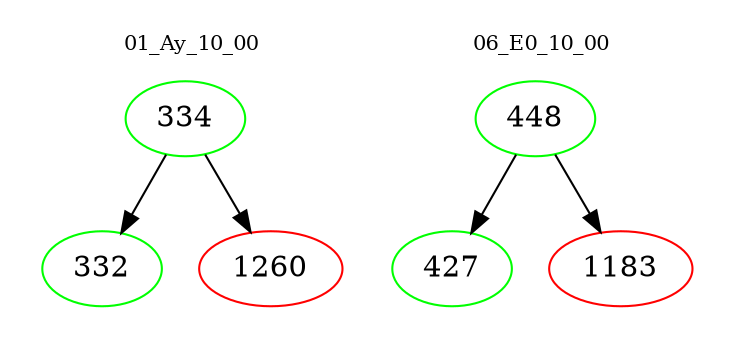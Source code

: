 digraph{
subgraph cluster_0 {
color = white
label = "01_Ay_10_00";
fontsize=10;
T0_334 [label="334", color="green"]
T0_334 -> T0_332 [color="black"]
T0_332 [label="332", color="green"]
T0_334 -> T0_1260 [color="black"]
T0_1260 [label="1260", color="red"]
}
subgraph cluster_1 {
color = white
label = "06_E0_10_00";
fontsize=10;
T1_448 [label="448", color="green"]
T1_448 -> T1_427 [color="black"]
T1_427 [label="427", color="green"]
T1_448 -> T1_1183 [color="black"]
T1_1183 [label="1183", color="red"]
}
}

